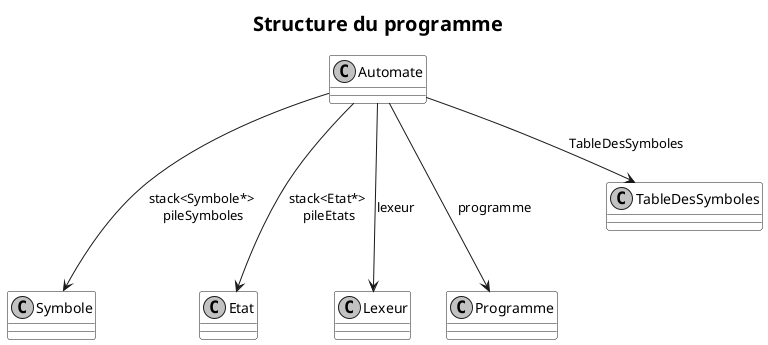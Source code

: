 @startuml
skinparam monochrome true
skinparam shadowing false
skinparam TitleFontSize 20
skinparam sequenceTitleFontSize 20
skinparam sequenceTitleFontStyle plain

skinparam class {
	BackgroundColor white
	BackgroundColor<<Warning>> lightblue
}

title Structure du programme

class Symbole{

}

class Automate{

}

Automate ---> Symbole : stack<Symbole*>\n pileSymboles
Automate ---> Etat : stack<Etat*>\n pileEtats
Automate ---> Lexeur : lexeur
Automate ---> Programme : programme

class Etat{

}

class Programme{

}


class TableDesSymboles{
}

Automate --> TableDesSymboles : TableDesSymboles


class Lexeur{

}

@enduml